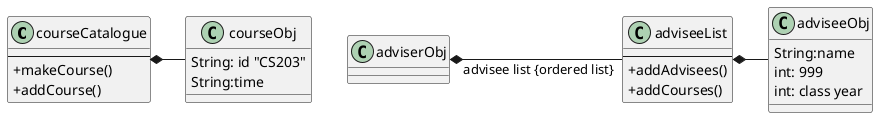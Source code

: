 @startuml
skinparam classAttributeIconSize 0

class courseCatalogue{
--
+makeCourse()
+addCourse()
}

class courseObj{
String: id "CS203"
String:time
}

class adviserObj{
}

class adviseeList{
--
+addAdvisees()
+addCourses()
}

class adviseeObj{
String:name
int: 999
int: class year
}

courseCatalogue *- courseObj
adviserObj *- " advisee list {ordered list}" adviseeList: \t \t\t  \t \t
adviseeList *- adviseeObj

@enduml